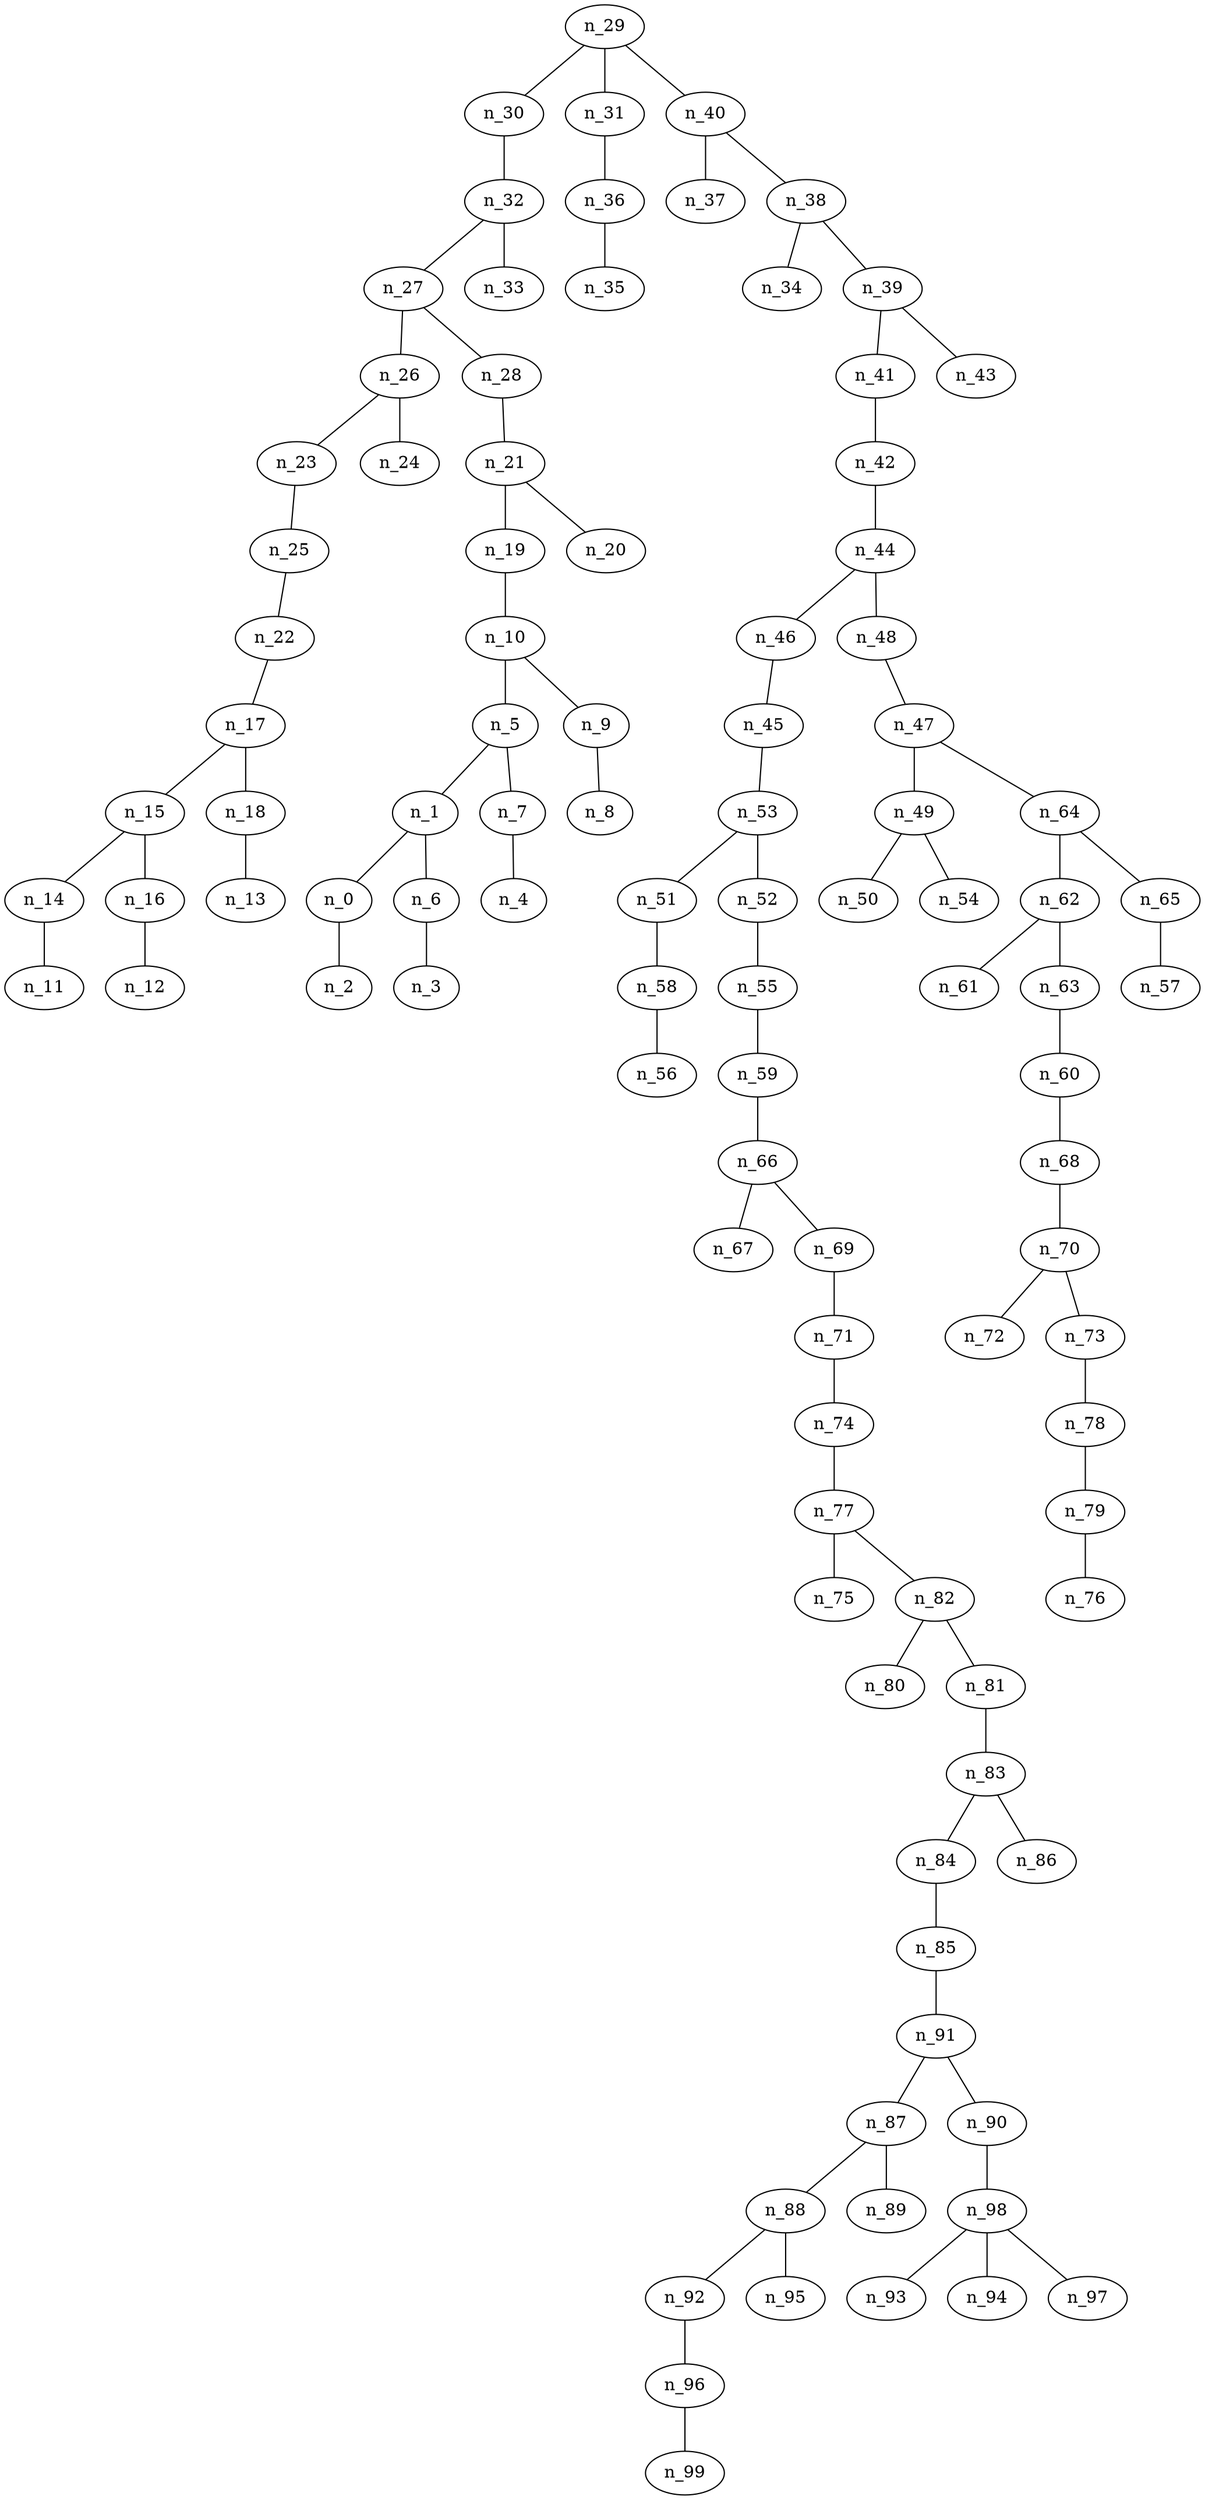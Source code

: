 graph arbol14 {
n_29--n_30
n_29--n_31
n_29--n_40
n_30--n_32
n_31--n_36
n_40--n_37
n_40--n_38
n_32--n_27
n_32--n_33
n_36--n_35
n_38--n_34
n_38--n_39
n_27--n_26
n_27--n_28
n_39--n_41
n_39--n_43
n_26--n_23
n_26--n_24
n_28--n_21
n_41--n_42
n_23--n_25
n_21--n_19
n_21--n_20
n_42--n_44
n_25--n_22
n_19--n_10
n_44--n_46
n_44--n_48
n_22--n_17
n_10--n_5
n_10--n_9
n_46--n_45
n_48--n_47
n_17--n_15
n_17--n_18
n_5--n_1
n_5--n_7
n_9--n_8
n_45--n_53
n_47--n_49
n_47--n_64
n_15--n_14
n_15--n_16
n_18--n_13
n_1--n_0
n_1--n_6
n_7--n_4
n_53--n_51
n_53--n_52
n_49--n_50
n_49--n_54
n_64--n_62
n_64--n_65
n_14--n_11
n_16--n_12
n_0--n_2
n_6--n_3
n_51--n_58
n_52--n_55
n_62--n_61
n_62--n_63
n_65--n_57
n_58--n_56
n_55--n_59
n_63--n_60
n_59--n_66
n_60--n_68
n_66--n_67
n_66--n_69
n_68--n_70
n_69--n_71
n_70--n_72
n_70--n_73
n_71--n_74
n_73--n_78
n_74--n_77
n_78--n_79
n_77--n_75
n_77--n_82
n_79--n_76
n_82--n_80
n_82--n_81
n_81--n_83
n_83--n_84
n_83--n_86
n_84--n_85
n_85--n_91
n_91--n_87
n_91--n_90
n_87--n_88
n_87--n_89
n_90--n_98
n_88--n_92
n_88--n_95
n_98--n_93
n_98--n_94
n_98--n_97
n_92--n_96
n_96--n_99
}